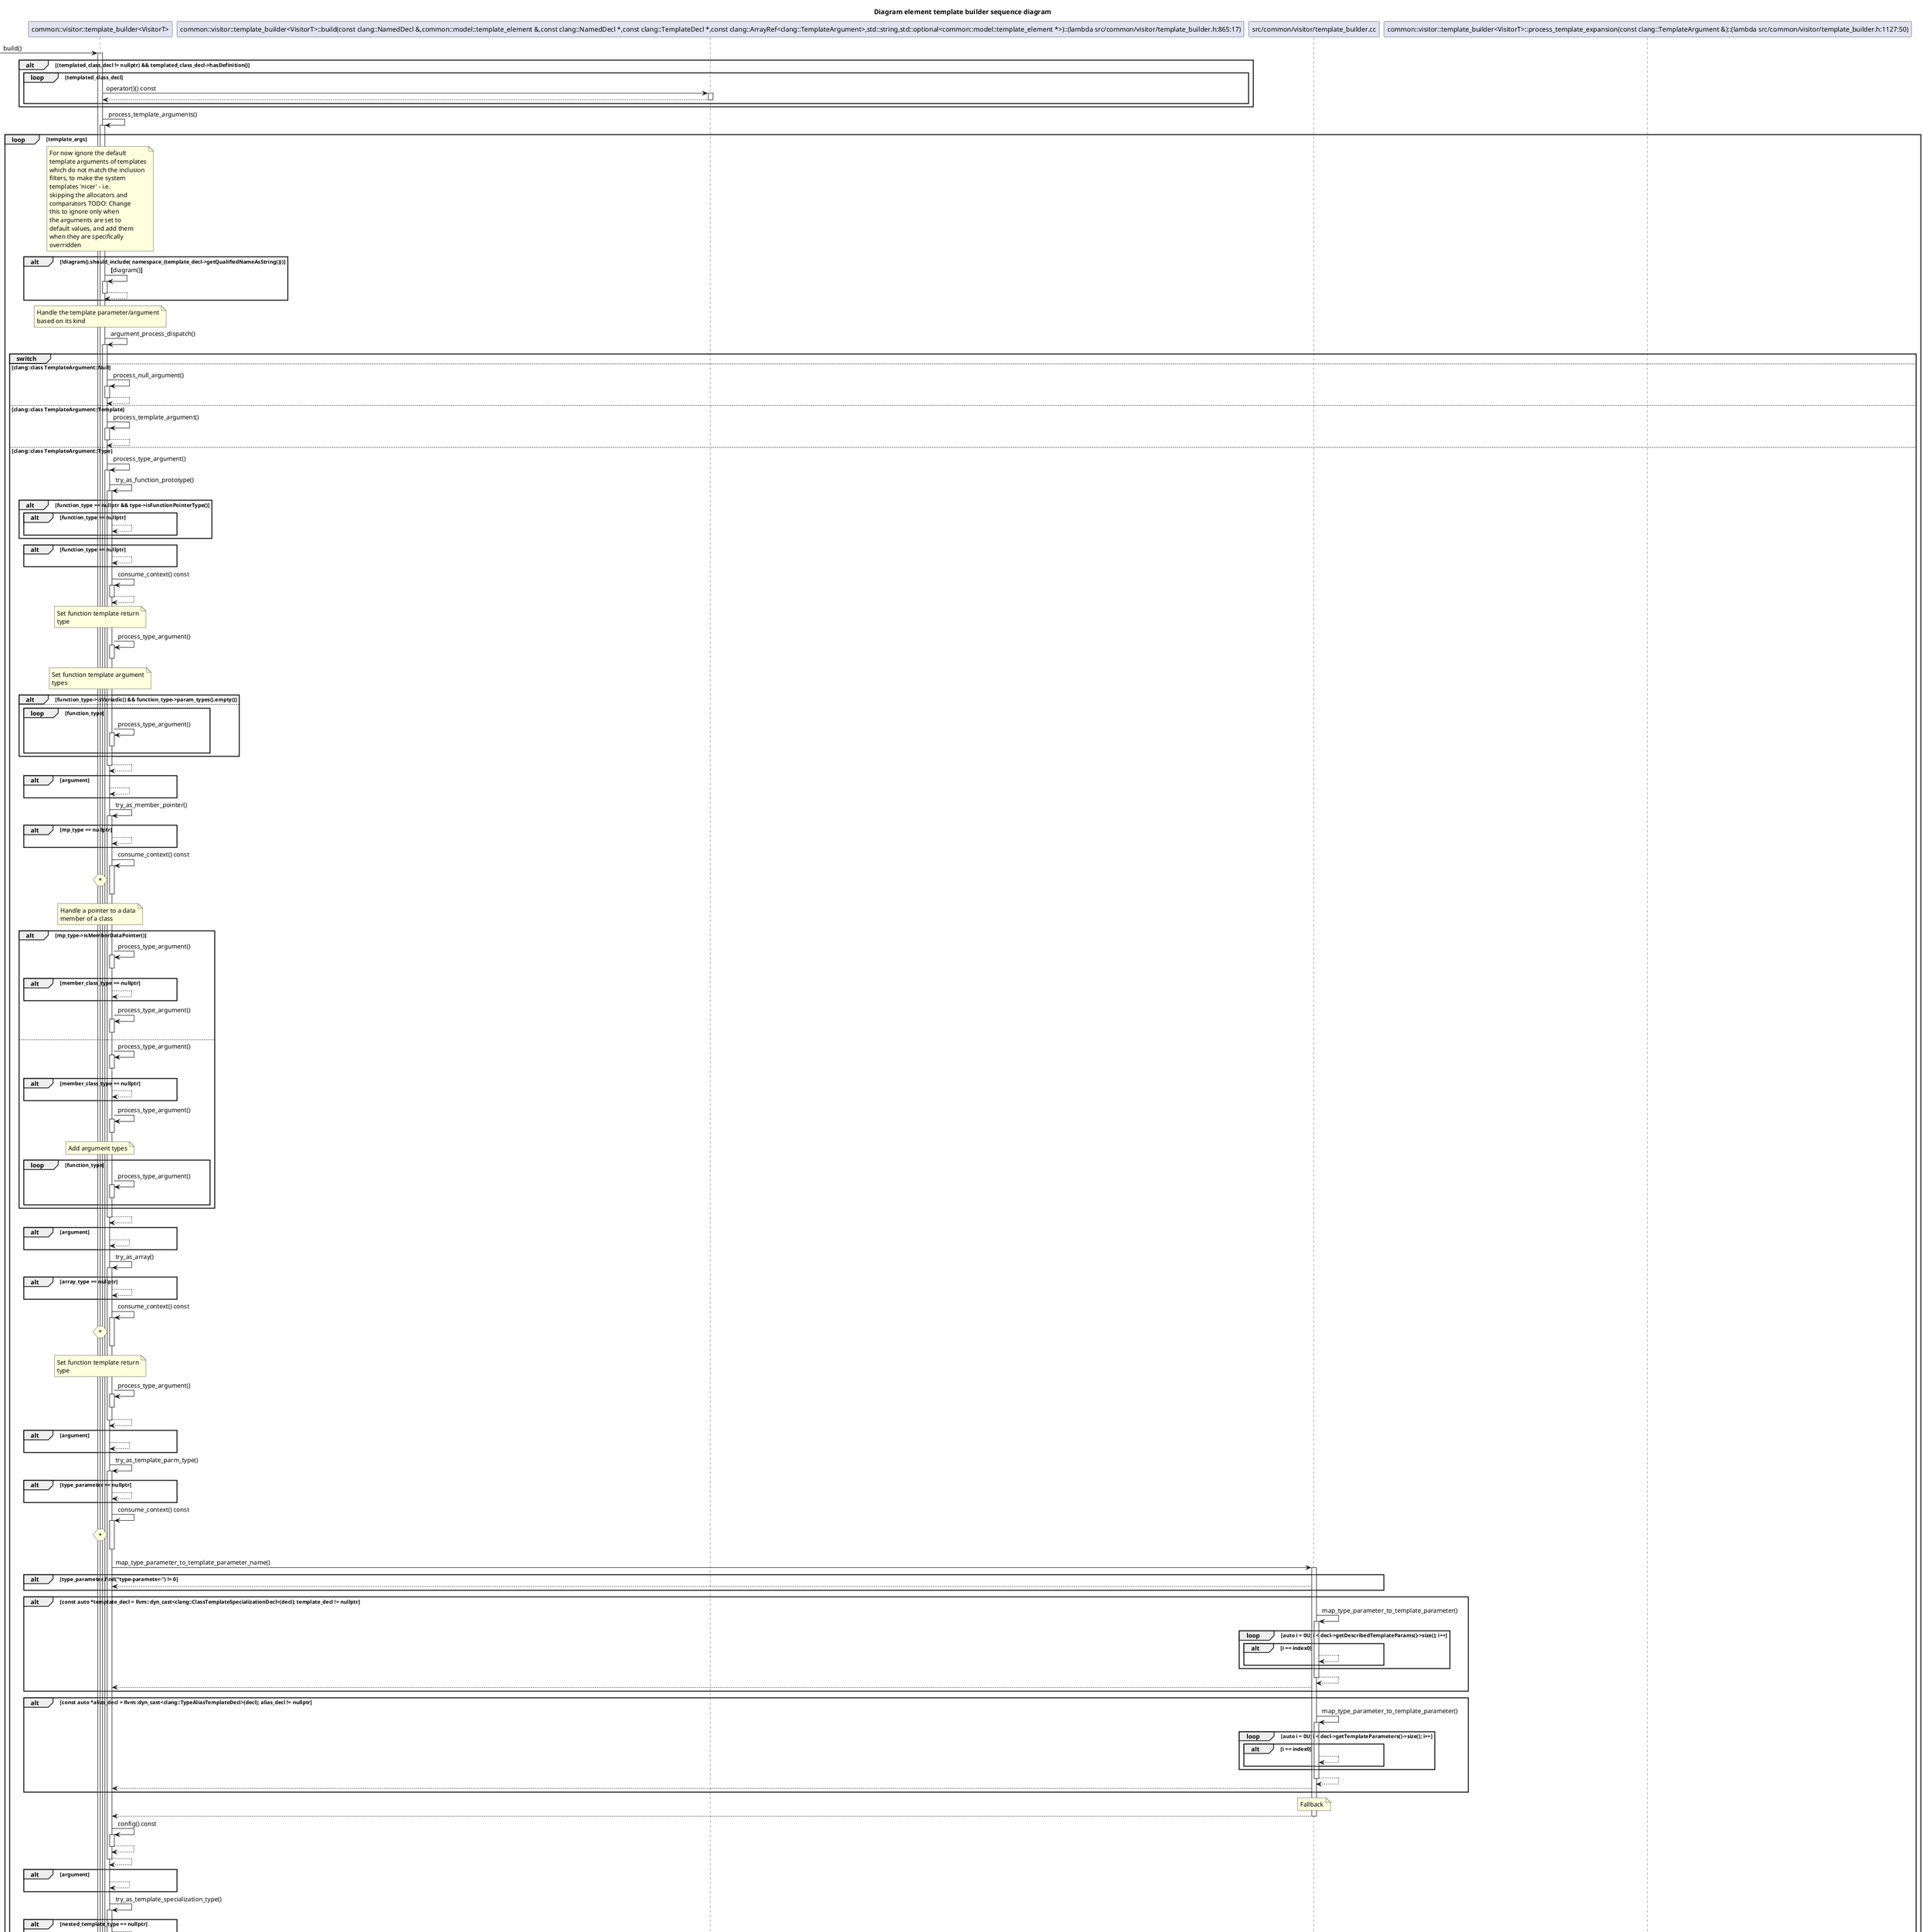 @startuml
title Diagram element template builder sequence diagram
participant "common::visitor::template_builder<VisitorT>" as C_0016360515434730622068 [[{Class responsible for building all kinds of templates from Clang AST.}]]
[-> C_0016360515434730622068 : build()
activate C_0016360515434730622068
alt (templated_class_decl != nullptr) && templated_class_decl->hasDefinition()
loop templated_class_decl
participant "common::visitor::template_builder<VisitorT>::build(const clang::NamedDecl &,common::model::template_element &,const clang::NamedDecl *,const clang::TemplateDecl *,const clang::ArrayRef<clang::TemplateArgument>,std::string,std::optional<common::model::template_element *>)::(lambda src/common/visitor/template_builder.h:865:17)" as C_0002805691504337321714 [[{template_builder<VisitorT>::build(const clang::NamedDecl &,common::model::template_element &,const clang::NamedDecl *,const clang::TemplateDecl *,const clang::ArrayRef<clang::TemplateArgument>,std::string,std::optional<common::model::template_element *>)::(lambda src/common/visitor/template_builder.h:865:17)}]]
C_0016360515434730622068 -> C_0002805691504337321714 [[{}]] : operator()() const
activate C_0002805691504337321714
C_0002805691504337321714 --> C_0016360515434730622068
deactivate C_0002805691504337321714
end
end
C_0016360515434730622068 -> C_0016360515434730622068 [[{}]] : process_template_arguments()
activate C_0016360515434730622068
loop template_args
note over C_0016360515434730622068
For now ignore the default
template arguments of templates
which do not match the inclusion
filters, to make the system
templates 'nicer' - i.e.
skipping the allocators and
comparators TODO: Change
this to ignore only when
the arguments are set to
default values, and add them
when they are specifically
overridden
end note
alt !diagram().should_include( namespace_{template_decl->getQualifiedNameAsString()})
C_0016360515434730622068 -> C_0016360515434730622068 [[{}]] : **[**diagram()**]**
activate C_0016360515434730622068
C_0016360515434730622068 --> C_0016360515434730622068
deactivate C_0016360515434730622068
end
note over C_0016360515434730622068
Handle the template parameter/argument
based on its kind
end note
C_0016360515434730622068 -> C_0016360515434730622068 [[{}]] : argument_process_dispatch()
activate C_0016360515434730622068
group switch
else clang::class TemplateArgument::Null
C_0016360515434730622068 -> C_0016360515434730622068 [[{}]] : process_null_argument()
activate C_0016360515434730622068
C_0016360515434730622068 --> C_0016360515434730622068
deactivate C_0016360515434730622068
else clang::class TemplateArgument::Template
C_0016360515434730622068 -> C_0016360515434730622068 [[{}]] : process_template_argument()
activate C_0016360515434730622068
C_0016360515434730622068 --> C_0016360515434730622068
deactivate C_0016360515434730622068
else clang::class TemplateArgument::Type
C_0016360515434730622068 -> C_0016360515434730622068 [[{}]] : process_type_argument()
activate C_0016360515434730622068
C_0016360515434730622068 -> C_0016360515434730622068 [[{}]] : try_as_function_prototype()
activate C_0016360515434730622068
alt function_type == nullptr && type->isFunctionPointerType()
alt function_type == nullptr
C_0016360515434730622068 --> C_0016360515434730622068
end
end
alt function_type == nullptr
C_0016360515434730622068 --> C_0016360515434730622068
end
C_0016360515434730622068 -> C_0016360515434730622068 [[{}]] : consume_context() const
activate C_0016360515434730622068
C_0016360515434730622068 --> C_0016360515434730622068
deactivate C_0016360515434730622068
note over C_0016360515434730622068
Set function template return
type
end note
C_0016360515434730622068 -> C_0016360515434730622068 [[{}]] : process_type_argument()
activate C_0016360515434730622068
deactivate C_0016360515434730622068
note over C_0016360515434730622068
Set function template argument
types
end note
alt function_type->isVariadic() && function_type->param_types().empty()
else
loop function_type
C_0016360515434730622068 -> C_0016360515434730622068 [[{}]] : process_type_argument()
activate C_0016360515434730622068
deactivate C_0016360515434730622068
end
end
C_0016360515434730622068 --> C_0016360515434730622068
deactivate C_0016360515434730622068
alt argument
C_0016360515434730622068 --> C_0016360515434730622068
end
C_0016360515434730622068 -> C_0016360515434730622068 [[{}]] : try_as_member_pointer()
activate C_0016360515434730622068
alt mp_type == nullptr
C_0016360515434730622068 --> C_0016360515434730622068
end
C_0016360515434730622068 -> C_0016360515434730622068 [[{}]] : consume_context() const
activate C_0016360515434730622068
hnote over C_0016360515434730622068 : *
C_0016360515434730622068-[hidden]->C_0016360515434730622068
deactivate C_0016360515434730622068
note over C_0016360515434730622068
Handle a pointer to a data
member of a class
end note
alt mp_type->isMemberDataPointer()
C_0016360515434730622068 -> C_0016360515434730622068 [[{}]] : process_type_argument()
activate C_0016360515434730622068
deactivate C_0016360515434730622068
alt member_class_type == nullptr
C_0016360515434730622068 --> C_0016360515434730622068
end
C_0016360515434730622068 -> C_0016360515434730622068 [[{}]] : process_type_argument()
activate C_0016360515434730622068
deactivate C_0016360515434730622068
else
C_0016360515434730622068 -> C_0016360515434730622068 [[{}]] : process_type_argument()
activate C_0016360515434730622068
deactivate C_0016360515434730622068
alt member_class_type == nullptr
C_0016360515434730622068 --> C_0016360515434730622068
end
C_0016360515434730622068 -> C_0016360515434730622068 [[{}]] : process_type_argument()
activate C_0016360515434730622068
deactivate C_0016360515434730622068
note over C_0016360515434730622068
Add argument types
end note
loop function_type
C_0016360515434730622068 -> C_0016360515434730622068 [[{}]] : process_type_argument()
activate C_0016360515434730622068
deactivate C_0016360515434730622068
end
end
C_0016360515434730622068 --> C_0016360515434730622068
deactivate C_0016360515434730622068
alt argument
C_0016360515434730622068 --> C_0016360515434730622068
end
C_0016360515434730622068 -> C_0016360515434730622068 [[{}]] : try_as_array()
activate C_0016360515434730622068
alt array_type == nullptr
C_0016360515434730622068 --> C_0016360515434730622068
end
C_0016360515434730622068 -> C_0016360515434730622068 [[{}]] : consume_context() const
activate C_0016360515434730622068
hnote over C_0016360515434730622068 : *
C_0016360515434730622068-[hidden]->C_0016360515434730622068
deactivate C_0016360515434730622068
note over C_0016360515434730622068
Set function template return
type
end note
C_0016360515434730622068 -> C_0016360515434730622068 [[{}]] : process_type_argument()
activate C_0016360515434730622068
deactivate C_0016360515434730622068
C_0016360515434730622068 --> C_0016360515434730622068
deactivate C_0016360515434730622068
alt argument
C_0016360515434730622068 --> C_0016360515434730622068
end
C_0016360515434730622068 -> C_0016360515434730622068 [[{}]] : try_as_template_parm_type()
activate C_0016360515434730622068
alt type_parameter == nullptr
C_0016360515434730622068 --> C_0016360515434730622068
end
C_0016360515434730622068 -> C_0016360515434730622068 [[{}]] : consume_context() const
activate C_0016360515434730622068
hnote over C_0016360515434730622068 : *
C_0016360515434730622068-[hidden]->C_0016360515434730622068
deactivate C_0016360515434730622068
participant "src/common/visitor/template_builder.cc" as C_0000072055526262722936
C_0016360515434730622068 -> C_0000072055526262722936 [[{}]] : map_type_parameter_to_template_parameter_name()
activate C_0000072055526262722936
alt type_parameter.find("type-parameter-") != 0
C_0000072055526262722936 --> C_0016360515434730622068
end
alt const auto *template_decl = llvm::dyn_cast<clang::ClassTemplateSpecializationDecl>(decl); template_decl != nullptr
C_0000072055526262722936 -> C_0000072055526262722936 [[{}]] : map_type_parameter_to_template_parameter()
activate C_0000072055526262722936
loop auto i = 0U; i < decl->getDescribedTemplateParams()->size(); i++
alt i == index0
C_0000072055526262722936 --> C_0000072055526262722936
end
end
C_0000072055526262722936 --> C_0000072055526262722936
deactivate C_0000072055526262722936
C_0000072055526262722936 --> C_0016360515434730622068
end
alt const auto *alias_decl = llvm::dyn_cast<clang::TypeAliasTemplateDecl>(decl); alias_decl != nullptr
C_0000072055526262722936 -> C_0000072055526262722936 [[{}]] : map_type_parameter_to_template_parameter()
activate C_0000072055526262722936
loop auto i = 0U; i < decl->getTemplateParameters()->size(); i++
alt i == index0
C_0000072055526262722936 --> C_0000072055526262722936
end
end
C_0000072055526262722936 --> C_0000072055526262722936
deactivate C_0000072055526262722936
C_0000072055526262722936 --> C_0016360515434730622068
end
note over C_0000072055526262722936
Fallback
end note
C_0000072055526262722936 --> C_0016360515434730622068
deactivate C_0000072055526262722936
C_0016360515434730622068 -> C_0016360515434730622068 [[{}]] : config() const
activate C_0016360515434730622068
C_0016360515434730622068 --> C_0016360515434730622068
deactivate C_0016360515434730622068
C_0016360515434730622068 --> C_0016360515434730622068
deactivate C_0016360515434730622068
alt argument
C_0016360515434730622068 --> C_0016360515434730622068
end
C_0016360515434730622068 -> C_0016360515434730622068 [[{}]] : try_as_template_specialization_type()
activate C_0016360515434730622068
alt nested_template_type == nullptr
C_0016360515434730622068 --> C_0016360515434730622068
end
C_0016360515434730622068 -> C_0016360515434730622068 [[{}]] : consume_context() const
activate C_0016360515434730622068
hnote over C_0016360515434730622068 : *
C_0016360515434730622068-[hidden]->C_0016360515434730622068
deactivate C_0016360515434730622068
alt diagram().should_include( namespace_{template_decl->getQualifiedNameAsString()})
C_0016360515434730622068 -> C_0016360515434730622068 [[{}]] : **[**diagram()**]**
activate C_0016360515434730622068
hnote over C_0016360515434730622068 : *
C_0016360515434730622068-[hidden]->C_0016360515434730622068
deactivate C_0016360515434730622068
else
end
C_0016360515434730622068 -> C_0016360515434730622068 [[{}]] : build_from_template_specialization_type()
activate C_0016360515434730622068
C_0016360515434730622068 -> C_0016360515434730622068 [[{}]] : build()
activate C_0016360515434730622068
deactivate C_0016360515434730622068
deactivate C_0016360515434730622068
C_0016360515434730622068 -> C_0016360515434730622068 [[{}]] : using_namespace() const
activate C_0016360515434730622068
C_0016360515434730622068 --> C_0016360515434730622068
deactivate C_0016360515434730622068
note over C_0016360515434730622068
Check if this template should
be simplified (e.g. system
template aliases such as
'std:basic_string<char>'
should be simply 'std::string')
end note
C_0016360515434730622068 -> C_0016360515434730622068 [[{}]] : simplify_system_template() const
activate C_0016360515434730622068
alt ct.kind() == model::template_parameter_kind_t::template_type
C_0016360515434730622068 --> C_0016360515434730622068
end
C_0016360515434730622068 -> C_0016360515434730622068 [[{}]] : config() const
activate C_0016360515434730622068
hnote over C_0016360515434730622068 : *
C_0016360515434730622068-[hidden]->C_0016360515434730622068
deactivate C_0016360515434730622068
alt simplified != full_name
C_0016360515434730622068 --> C_0016360515434730622068
end
C_0016360515434730622068 --> C_0016360515434730622068
deactivate C_0016360515434730622068
C_0016360515434730622068 -> C_0016360515434730622068 [[{}]] : using_namespace() const
activate C_0016360515434730622068
hnote over C_0016360515434730622068 : *
C_0016360515434730622068-[hidden]->C_0016360515434730622068
deactivate C_0016360515434730622068
alt nested_template_instantiation && diagram().should_include( namespace_{nested_template_instantiation_full_name})
C_0016360515434730622068 -> C_0016360515434730622068 [[{}]] : **[**diagram()**]**
activate C_0016360515434730622068
hnote over C_0016360515434730622068 : *
C_0016360515434730622068-[hidden]->C_0016360515434730622068
deactivate C_0016360515434730622068
alt config_.generate_template_argument_dependencies()
alt diagram().should_include( namespace_{template_decl->getQualifiedNameAsString()})
C_0016360515434730622068 -> C_0016360515434730622068 [[{}]] : **[**diagram()**]**
activate C_0016360515434730622068
hnote over C_0016360515434730622068 : *
C_0016360515434730622068-[hidden]->C_0016360515434730622068
deactivate C_0016360515434730622068
else
end
end
end
alt diagram().should_include( namespace_{nested_template_instantiation_full_name})
C_0016360515434730622068 -> C_0016360515434730622068 [[{}]] : **[**diagram()**]**
activate C_0016360515434730622068
hnote over C_0016360515434730622068 : *
C_0016360515434730622068-[hidden]->C_0016360515434730622068
deactivate C_0016360515434730622068
end
C_0016360515434730622068 --> C_0016360515434730622068
deactivate C_0016360515434730622068
alt argument
C_0016360515434730622068 --> C_0016360515434730622068
end
C_0016360515434730622068 -> C_0016360515434730622068 [[{}]] : try_as_decl_type()
activate C_0016360515434730622068
alt decl_type == nullptr
C_0016360515434730622068 --> C_0016360515434730622068
end
note over C_0016360515434730622068
TODO
end note
C_0016360515434730622068 --> C_0016360515434730622068
deactivate C_0016360515434730622068
alt argument
C_0016360515434730622068 --> C_0016360515434730622068
end
C_0016360515434730622068 -> C_0016360515434730622068 [[{}]] : try_as_typedef_type()
activate C_0016360515434730622068
alt typedef_type == nullptr
C_0016360515434730622068 --> C_0016360515434730622068
end
note over C_0016360515434730622068
If this is a typedef/using
alias to a decltype - we're
not able to figure out anything
out of it probably
end note
alt typedef_type->getAs<clang::DecltypeType>() != nullptr
note over C_0016360515434730622068
Here we need to figure out
the parent context of this
alias, it can be a: - class/struct
end note
alt typedef_type->getDecl()->isCXXClassMember() && parent
C_0016360515434730622068 --> C_0016360515434730622068
end
note over C_0016360515434730622068
- namespace
end note
C_0016360515434730622068 --> C_0016360515434730622068
end
C_0016360515434730622068 --> C_0016360515434730622068
deactivate C_0016360515434730622068
alt argument
C_0016360515434730622068 --> C_0016360515434730622068
end
C_0016360515434730622068 -> C_0016360515434730622068 [[{}]] : try_as_lambda()
activate C_0016360515434730622068
alt type_name.find("(lambda at ") != 0
C_0016360515434730622068 --> C_0016360515434730622068
end
C_0016360515434730622068 -> C_0016360515434730622068 [[{}]] : consume_context() const
activate C_0016360515434730622068
hnote over C_0016360515434730622068 : *
C_0016360515434730622068-[hidden]->C_0016360515434730622068
deactivate C_0016360515434730622068
C_0016360515434730622068 -> C_0016360515434730622068 [[{}]] : config() const
activate C_0016360515434730622068
hnote over C_0016360515434730622068 : *
C_0016360515434730622068-[hidden]->C_0016360515434730622068
deactivate C_0016360515434730622068
C_0016360515434730622068 --> C_0016360515434730622068
deactivate C_0016360515434730622068
alt argument
C_0016360515434730622068 --> C_0016360515434730622068
end
C_0016360515434730622068 -> C_0016360515434730622068 [[{}]] : try_as_record_type()
activate C_0016360515434730622068
alt record_type == nullptr
C_0016360515434730622068 --> C_0016360515434730622068
end
C_0016360515434730622068 -> C_0016360515434730622068 [[{}]] : consume_context() const
activate C_0016360515434730622068
hnote over C_0016360515434730622068 : *
C_0016360515434730622068-[hidden]->C_0016360515434730622068
deactivate C_0016360515434730622068
C_0016360515434730622068 -> C_0016360515434730622068 [[{}]] : config() const
activate C_0016360515434730622068
hnote over C_0016360515434730622068 : *
C_0016360515434730622068-[hidden]->C_0016360515434730622068
deactivate C_0016360515434730622068
alt class_template_specialization != nullptr
C_0016360515434730622068 -> C_0016360515434730622068 [[{}]] : build_from_class_template_specialization()
activate C_0016360515434730622068
C_0016360515434730622068 -> C_0016360515434730622068 [[{}]] : process_template_arguments()
activate C_0016360515434730622068
deactivate C_0016360515434730622068
C_0016360515434730622068 -> C_0016360515434730622068 [[{}]] : find_instantiation_relationships() const
activate C_0016360515434730622068
deactivate C_0016360515434730622068
deactivate C_0016360515434730622068
alt tag_argument
alt config_.generate_template_argument_dependencies() && diagram().should_include(tag_argument->get_namespace())
C_0016360515434730622068 -> C_0016360515434730622068 [[{}]] : **[**diagram()**]**
activate C_0016360515434730622068
hnote over C_0016360515434730622068 : *
C_0016360515434730622068-[hidden]->C_0016360515434730622068
deactivate C_0016360515434730622068
end
end
else const auto *record_type_decl = record_type->getAsRecordDecl(); record_type_decl != nullptr
alt config_.generate_template_argument_dependencies() && diagram().should_include(namespace_{type_name})
C_0016360515434730622068 -> C_0016360515434730622068 [[{}]] : **[**diagram()**]**
activate C_0016360515434730622068
hnote over C_0016360515434730622068 : *
C_0016360515434730622068-[hidden]->C_0016360515434730622068
deactivate C_0016360515434730622068
end
end
C_0016360515434730622068 --> C_0016360515434730622068
deactivate C_0016360515434730622068
alt argument
C_0016360515434730622068 --> C_0016360515434730622068
end
C_0016360515434730622068 -> C_0016360515434730622068 [[{}]] : try_as_enum_type()
activate C_0016360515434730622068
alt enum_type == nullptr
C_0016360515434730622068 --> C_0016360515434730622068
end
C_0016360515434730622068 -> C_0016360515434730622068 [[{}]] : consume_context() const
activate C_0016360515434730622068
hnote over C_0016360515434730622068 : *
C_0016360515434730622068-[hidden]->C_0016360515434730622068
deactivate C_0016360515434730622068
C_0016360515434730622068 --> C_0016360515434730622068
deactivate C_0016360515434730622068
alt argument
C_0016360515434730622068 --> C_0016360515434730622068
end
C_0016360515434730622068 -> C_0016360515434730622068 [[{}]] : try_as_builtin_type()
activate C_0016360515434730622068
alt builtin_type == nullptr
C_0016360515434730622068 --> C_0016360515434730622068
end
C_0016360515434730622068 -> C_0016360515434730622068 [[{}]] : consume_context() const
activate C_0016360515434730622068
hnote over C_0016360515434730622068 : *
C_0016360515434730622068-[hidden]->C_0016360515434730622068
deactivate C_0016360515434730622068
C_0016360515434730622068 --> C_0016360515434730622068
deactivate C_0016360515434730622068
alt argument
C_0016360515434730622068 --> C_0016360515434730622068
end
note over C_0016360515434730622068
fallback
end note
C_0016360515434730622068 --> C_0016360515434730622068
deactivate C_0016360515434730622068
else clang::class TemplateArgument::Declaration
C_0016360515434730622068 -> C_0016360515434730622068 [[{}]] : process_nullptr_argument()
activate C_0016360515434730622068
C_0016360515434730622068 --> C_0016360515434730622068
deactivate C_0016360515434730622068
else clang::class TemplateArgument::Integral
C_0016360515434730622068 -> C_0016360515434730622068 [[{}]] : process_integral_argument()
activate C_0016360515434730622068
C_0016360515434730622068 --> C_0016360515434730622068
deactivate C_0016360515434730622068
else clang::class TemplateArgument::TemplateExpansion
C_0016360515434730622068 -> C_0016360515434730622068 [[{}]] : process_template_expansion()
activate C_0016360515434730622068
participant "common::visitor::template_builder<VisitorT>::process_template_expansion(const clang::TemplateArgument &)::(lambda src/common/visitor/template_builder.h:1127:50)" as C_0005671468901837607170 [[{template_builder<VisitorT>::process_template_expansion(const clang::TemplateArgument &)::(lambda src/common/visitor/template_builder.h:1127:50)}]]
C_0016360515434730622068 -> C_0005671468901837607170 [[{}]] : operator()() const
activate C_0005671468901837607170
deactivate C_0005671468901837607170
C_0016360515434730622068 --> C_0016360515434730622068
deactivate C_0016360515434730622068
else clang::class TemplateArgument::Expression
C_0016360515434730622068 -> C_0016360515434730622068 [[{}]] : process_expression_argument()
activate C_0016360515434730622068
C_0016360515434730622068 -> C_0016360515434730622068 [[{}]] : source_manager() const
activate C_0016360515434730622068
C_0016360515434730622068 --> C_0016360515434730622068
deactivate C_0016360515434730622068
C_0016360515434730622068 --> C_0016360515434730622068
deactivate C_0016360515434730622068
else clang::class TemplateArgument::Pack
loop process_pack_argument
C_0016360515434730622068 -> C_0016360515434730622068 [[{}]] : **[**process_pack_argument()**]**
activate C_0016360515434730622068
loop arg
C_0016360515434730622068 -> C_0016360515434730622068 [[{}]] : argument_process_dispatch()
activate C_0016360515434730622068
deactivate C_0016360515434730622068
end
C_0016360515434730622068 --> C_0016360515434730622068
deactivate C_0016360515434730622068
end
else clang::class TemplateArgument::StructuralValue
end
deactivate C_0016360515434730622068
note over C_0016360515434730622068
In case any of the template
arguments are base classes,
add them as parents of the
current template instantiation
class
end note
alt !template_base_params.empty()
C_0016360515434730622068 -> C_0016360515434730622068 [[{}]] : add_base_classes()
activate C_0016360515434730622068
C_0016360515434730622068 --> C_0016360515434730622068
deactivate C_0016360515434730622068
end
loop arguments
C_0016360515434730622068 -> C_0016360515434730622068 [[{}]] : using_namespace() const
activate C_0016360515434730622068
hnote over C_0016360515434730622068 : *
C_0016360515434730622068-[hidden]->C_0016360515434730622068
deactivate C_0016360515434730622068
C_0016360515434730622068 -> C_0016360515434730622068 [[{}]] : simplify_system_template() const
activate C_0016360515434730622068
hnote over C_0016360515434730622068 : *
C_0016360515434730622068-[hidden]->C_0016360515434730622068
deactivate C_0016360515434730622068
C_0016360515434730622068 -> C_0016360515434730622068 [[{}]] : using_namespace() const
activate C_0016360515434730622068
hnote over C_0016360515434730622068 : *
C_0016360515434730622068-[hidden]->C_0016360515434730622068
deactivate C_0016360515434730622068
end
end
deactivate C_0016360515434730622068
C_0016360515434730622068 -> C_0016360515434730622068 [[{}]] : find_instantiation_relationships() const
activate C_0016360515434730622068
deactivate C_0016360515434730622068
deactivate C_0016360515434730622068

'Generated with clang-uml, version 0.6.1
'LLVM version Ubuntu clang version 19.1.1 (1ubuntu1)
@enduml
